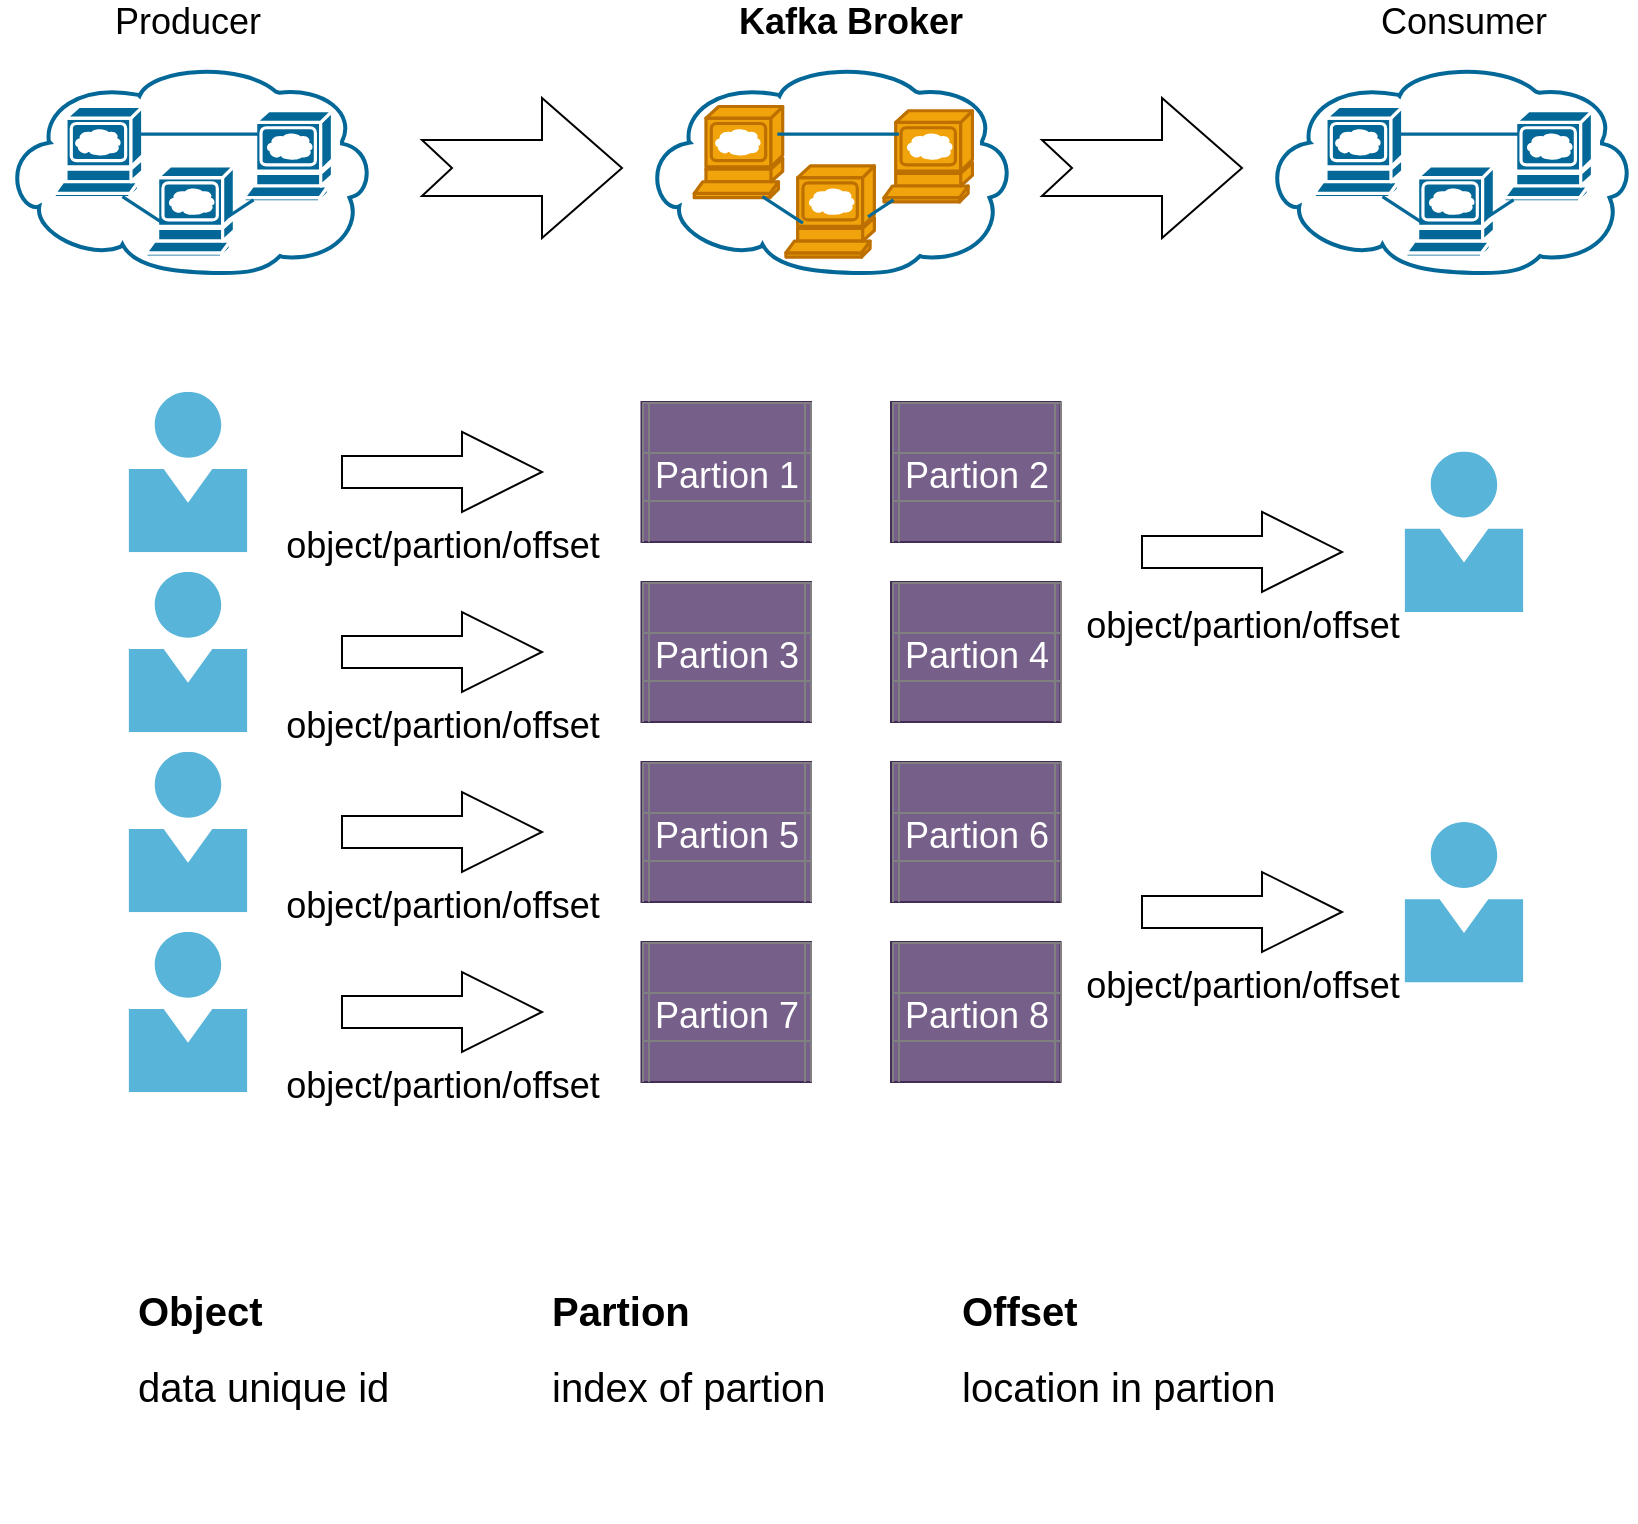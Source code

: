 <mxfile version="12.7.4" type="github">
  <diagram id="tnBvJNFLA8jh1FJiWvkt" name="Page-1">
    <mxGraphModel dx="1479" dy="761" grid="1" gridSize="10" guides="1" tooltips="1" connect="1" arrows="1" fold="1" page="1" pageScale="1" pageWidth="827" pageHeight="1169" math="0" shadow="0">
      <root>
        <mxCell id="0" />
        <mxCell id="1" parent="0" />
        <mxCell id="vn0pC_jQNNxU57VkF7Br-1" value="" style="shape=mxgraph.cisco.storage.web_cluster;html=1;dashed=0;fillColor=#036897;strokeColor=#ffffff;strokeWidth=2;verticalLabelPosition=bottom;verticalAlign=top" vertex="1" parent="1">
          <mxGeometry x="6" y="310" width="186" height="106" as="geometry" />
        </mxCell>
        <mxCell id="vn0pC_jQNNxU57VkF7Br-2" value="" style="shape=mxgraph.cisco.storage.web_cluster;html=1;dashed=0;fillColor=#f0a30a;strokeColor=#BD7000;strokeWidth=2;verticalLabelPosition=bottom;verticalAlign=top;fontColor=#ffffff;" vertex="1" parent="1">
          <mxGeometry x="326" y="310" width="186" height="106" as="geometry" />
        </mxCell>
        <mxCell id="vn0pC_jQNNxU57VkF7Br-3" value="" style="shape=mxgraph.cisco.storage.web_cluster;html=1;dashed=0;fillColor=#036897;strokeColor=#ffffff;strokeWidth=2;verticalLabelPosition=bottom;verticalAlign=top" vertex="1" parent="1">
          <mxGeometry x="636" y="310" width="186" height="106" as="geometry" />
        </mxCell>
        <mxCell id="vn0pC_jQNNxU57VkF7Br-41" value="Producer" style="text;html=1;strokeColor=none;fillColor=none;align=center;verticalAlign=middle;whiteSpace=wrap;rounded=0;fontSize=18;" vertex="1" parent="1">
          <mxGeometry x="59" y="280" width="80" height="20" as="geometry" />
        </mxCell>
        <mxCell id="vn0pC_jQNNxU57VkF7Br-48" value="&lt;b&gt;Kafka Broker&lt;/b&gt;" style="text;html=1;strokeColor=none;fillColor=none;align=center;verticalAlign=middle;whiteSpace=wrap;rounded=0;fontSize=18;" vertex="1" parent="1">
          <mxGeometry x="372" y="280" width="117" height="20" as="geometry" />
        </mxCell>
        <mxCell id="vn0pC_jQNNxU57VkF7Br-49" value="Consumer" style="text;html=1;strokeColor=none;fillColor=none;align=center;verticalAlign=middle;whiteSpace=wrap;rounded=0;fontSize=18;" vertex="1" parent="1">
          <mxGeometry x="697" y="280" width="80" height="20" as="geometry" />
        </mxCell>
        <mxCell id="vn0pC_jQNNxU57VkF7Br-51" value="" style="html=1;shadow=0;dashed=0;align=center;verticalAlign=middle;shape=mxgraph.arrows2.arrow;dy=0.6;dx=40;notch=15;fontSize=18;" vertex="1" parent="1">
          <mxGeometry x="216" y="328" width="100" height="70" as="geometry" />
        </mxCell>
        <mxCell id="vn0pC_jQNNxU57VkF7Br-52" value="" style="html=1;shadow=0;dashed=0;align=center;verticalAlign=middle;shape=mxgraph.arrows2.arrow;dy=0.6;dx=40;notch=15;fontSize=18;" vertex="1" parent="1">
          <mxGeometry x="526" y="328" width="100" height="70" as="geometry" />
        </mxCell>
        <mxCell id="vn0pC_jQNNxU57VkF7Br-56" value="&lt;table border=&quot;1&quot; width=&quot;100%&quot; style=&quot;width: 100% ; height: 100% ; border-collapse: collapse&quot;&gt;&lt;tbody&gt;&lt;tr&gt;&lt;td align=&quot;center&quot;&gt;&lt;br&gt;&lt;/td&gt;&lt;td align=&quot;center&quot;&gt;&lt;br&gt;&lt;/td&gt;&lt;td align=&quot;center&quot;&gt;&lt;br&gt;&lt;/td&gt;&lt;/tr&gt;&lt;tr&gt;&lt;td align=&quot;center&quot;&gt;&lt;br&gt;&lt;/td&gt;&lt;td align=&quot;center&quot;&gt;Partion 1&lt;/td&gt;&lt;td align=&quot;center&quot;&gt;&lt;br&gt;&lt;/td&gt;&lt;/tr&gt;&lt;tr&gt;&lt;td align=&quot;center&quot;&gt;&lt;br&gt;&lt;/td&gt;&lt;td align=&quot;center&quot;&gt;&lt;br&gt;&lt;/td&gt;&lt;td align=&quot;center&quot;&gt;&lt;br&gt;&lt;/td&gt;&lt;/tr&gt;&lt;/tbody&gt;&lt;/table&gt;" style="text;html=1;strokeColor=#432D57;fillColor=#76608a;overflow=fill;fontSize=18;fontColor=#ffffff;" vertex="1" parent="1">
          <mxGeometry x="325.75" y="480" width="84.75" height="70" as="geometry" />
        </mxCell>
        <mxCell id="vn0pC_jQNNxU57VkF7Br-60" value="&lt;table border=&quot;1&quot; width=&quot;100%&quot; style=&quot;width: 100% ; height: 100% ; border-collapse: collapse&quot;&gt;&lt;tbody&gt;&lt;tr&gt;&lt;td align=&quot;center&quot;&gt;&lt;br&gt;&lt;/td&gt;&lt;td align=&quot;center&quot;&gt;&lt;br&gt;&lt;/td&gt;&lt;td align=&quot;center&quot;&gt;&lt;br&gt;&lt;/td&gt;&lt;/tr&gt;&lt;tr&gt;&lt;td align=&quot;center&quot;&gt;&lt;br&gt;&lt;/td&gt;&lt;td align=&quot;center&quot;&gt;Partion 3&lt;/td&gt;&lt;td align=&quot;center&quot;&gt;&lt;br&gt;&lt;/td&gt;&lt;/tr&gt;&lt;tr&gt;&lt;td align=&quot;center&quot;&gt;&lt;br&gt;&lt;/td&gt;&lt;td align=&quot;center&quot;&gt;&lt;br&gt;&lt;/td&gt;&lt;td align=&quot;center&quot;&gt;&lt;br&gt;&lt;/td&gt;&lt;/tr&gt;&lt;/tbody&gt;&lt;/table&gt;" style="text;html=1;strokeColor=#432D57;fillColor=#76608a;overflow=fill;fontSize=18;fontColor=#ffffff;" vertex="1" parent="1">
          <mxGeometry x="325.75" y="570" width="84.75" height="70" as="geometry" />
        </mxCell>
        <mxCell id="vn0pC_jQNNxU57VkF7Br-61" value="&lt;table border=&quot;1&quot; width=&quot;100%&quot; style=&quot;width: 100% ; height: 100% ; border-collapse: collapse&quot;&gt;&lt;tbody&gt;&lt;tr&gt;&lt;td align=&quot;center&quot;&gt;&lt;br&gt;&lt;/td&gt;&lt;td align=&quot;center&quot;&gt;&lt;br&gt;&lt;/td&gt;&lt;td align=&quot;center&quot;&gt;&lt;br&gt;&lt;/td&gt;&lt;/tr&gt;&lt;tr&gt;&lt;td align=&quot;center&quot;&gt;&lt;br&gt;&lt;/td&gt;&lt;td align=&quot;center&quot;&gt;Partion 5&lt;/td&gt;&lt;td align=&quot;center&quot;&gt;&lt;br&gt;&lt;/td&gt;&lt;/tr&gt;&lt;tr&gt;&lt;td align=&quot;center&quot;&gt;&lt;br&gt;&lt;/td&gt;&lt;td align=&quot;center&quot;&gt;&lt;br&gt;&lt;/td&gt;&lt;td align=&quot;center&quot;&gt;&lt;br&gt;&lt;/td&gt;&lt;/tr&gt;&lt;/tbody&gt;&lt;/table&gt;" style="text;html=1;strokeColor=#432D57;fillColor=#76608a;overflow=fill;fontSize=18;fontColor=#ffffff;" vertex="1" parent="1">
          <mxGeometry x="325.75" y="660" width="84.75" height="70" as="geometry" />
        </mxCell>
        <mxCell id="vn0pC_jQNNxU57VkF7Br-62" value="&lt;table border=&quot;1&quot; width=&quot;100%&quot; style=&quot;width: 100% ; height: 100% ; border-collapse: collapse&quot;&gt;&lt;tbody&gt;&lt;tr&gt;&lt;td align=&quot;center&quot;&gt;&lt;br&gt;&lt;/td&gt;&lt;td align=&quot;center&quot;&gt;&lt;br&gt;&lt;/td&gt;&lt;td align=&quot;center&quot;&gt;&lt;br&gt;&lt;/td&gt;&lt;/tr&gt;&lt;tr&gt;&lt;td align=&quot;center&quot;&gt;&lt;br&gt;&lt;/td&gt;&lt;td align=&quot;center&quot;&gt;Partion 7&lt;/td&gt;&lt;td align=&quot;center&quot;&gt;&lt;br&gt;&lt;/td&gt;&lt;/tr&gt;&lt;tr&gt;&lt;td align=&quot;center&quot;&gt;&lt;br&gt;&lt;/td&gt;&lt;td align=&quot;center&quot;&gt;&lt;br&gt;&lt;/td&gt;&lt;td align=&quot;center&quot;&gt;&lt;br&gt;&lt;/td&gt;&lt;/tr&gt;&lt;/tbody&gt;&lt;/table&gt;" style="text;html=1;strokeColor=#432D57;fillColor=#76608a;overflow=fill;fontSize=18;fontColor=#ffffff;" vertex="1" parent="1">
          <mxGeometry x="325.75" y="750" width="84.75" height="70" as="geometry" />
        </mxCell>
        <mxCell id="vn0pC_jQNNxU57VkF7Br-63" value="&lt;table border=&quot;1&quot; width=&quot;100%&quot; style=&quot;width: 100% ; height: 100% ; border-collapse: collapse&quot;&gt;&lt;tbody&gt;&lt;tr&gt;&lt;td align=&quot;center&quot;&gt;&lt;br&gt;&lt;/td&gt;&lt;td align=&quot;center&quot;&gt;&lt;br&gt;&lt;/td&gt;&lt;td align=&quot;center&quot;&gt;&lt;br&gt;&lt;/td&gt;&lt;/tr&gt;&lt;tr&gt;&lt;td align=&quot;center&quot;&gt;&lt;br&gt;&lt;/td&gt;&lt;td align=&quot;center&quot;&gt;Partion 2&lt;/td&gt;&lt;td align=&quot;center&quot;&gt;&lt;br&gt;&lt;/td&gt;&lt;/tr&gt;&lt;tr&gt;&lt;td align=&quot;center&quot;&gt;&lt;br&gt;&lt;/td&gt;&lt;td align=&quot;center&quot;&gt;&lt;br&gt;&lt;/td&gt;&lt;td align=&quot;center&quot;&gt;&lt;br&gt;&lt;/td&gt;&lt;/tr&gt;&lt;/tbody&gt;&lt;/table&gt;" style="text;html=1;strokeColor=#432D57;fillColor=#76608a;overflow=fill;fontSize=18;fontColor=#ffffff;" vertex="1" parent="1">
          <mxGeometry x="450.5" y="480" width="84.75" height="70" as="geometry" />
        </mxCell>
        <mxCell id="vn0pC_jQNNxU57VkF7Br-64" value="&lt;table border=&quot;1&quot; width=&quot;100%&quot; style=&quot;width: 100% ; height: 100% ; border-collapse: collapse&quot;&gt;&lt;tbody&gt;&lt;tr&gt;&lt;td align=&quot;center&quot;&gt;&lt;br&gt;&lt;/td&gt;&lt;td align=&quot;center&quot;&gt;&lt;br&gt;&lt;/td&gt;&lt;td align=&quot;center&quot;&gt;&lt;br&gt;&lt;/td&gt;&lt;/tr&gt;&lt;tr&gt;&lt;td align=&quot;center&quot;&gt;&lt;br&gt;&lt;/td&gt;&lt;td align=&quot;center&quot;&gt;Partion 4&lt;/td&gt;&lt;td align=&quot;center&quot;&gt;&lt;br&gt;&lt;/td&gt;&lt;/tr&gt;&lt;tr&gt;&lt;td align=&quot;center&quot;&gt;&lt;br&gt;&lt;/td&gt;&lt;td align=&quot;center&quot;&gt;&lt;br&gt;&lt;/td&gt;&lt;td align=&quot;center&quot;&gt;&lt;br&gt;&lt;/td&gt;&lt;/tr&gt;&lt;/tbody&gt;&lt;/table&gt;" style="text;html=1;strokeColor=#432D57;fillColor=#76608a;overflow=fill;fontSize=18;fontColor=#ffffff;" vertex="1" parent="1">
          <mxGeometry x="450.5" y="570" width="84.75" height="70" as="geometry" />
        </mxCell>
        <mxCell id="vn0pC_jQNNxU57VkF7Br-65" value="&lt;table border=&quot;1&quot; width=&quot;100%&quot; style=&quot;width: 100% ; height: 100% ; border-collapse: collapse&quot;&gt;&lt;tbody&gt;&lt;tr&gt;&lt;td align=&quot;center&quot;&gt;&lt;br&gt;&lt;/td&gt;&lt;td align=&quot;center&quot;&gt;&lt;br&gt;&lt;/td&gt;&lt;td align=&quot;center&quot;&gt;&lt;br&gt;&lt;/td&gt;&lt;/tr&gt;&lt;tr&gt;&lt;td align=&quot;center&quot;&gt;&lt;br&gt;&lt;/td&gt;&lt;td align=&quot;center&quot;&gt;Partion 6&lt;/td&gt;&lt;td align=&quot;center&quot;&gt;&lt;br&gt;&lt;/td&gt;&lt;/tr&gt;&lt;tr&gt;&lt;td align=&quot;center&quot;&gt;&lt;br&gt;&lt;/td&gt;&lt;td align=&quot;center&quot;&gt;&lt;br&gt;&lt;/td&gt;&lt;td align=&quot;center&quot;&gt;&lt;br&gt;&lt;/td&gt;&lt;/tr&gt;&lt;/tbody&gt;&lt;/table&gt;" style="text;html=1;strokeColor=#432D57;fillColor=#76608a;overflow=fill;fontSize=18;fontColor=#ffffff;" vertex="1" parent="1">
          <mxGeometry x="450.5" y="660" width="84.75" height="70" as="geometry" />
        </mxCell>
        <mxCell id="vn0pC_jQNNxU57VkF7Br-66" value="&lt;table border=&quot;1&quot; width=&quot;100%&quot; style=&quot;width: 100% ; height: 100% ; border-collapse: collapse&quot;&gt;&lt;tbody&gt;&lt;tr&gt;&lt;td align=&quot;center&quot;&gt;&lt;br&gt;&lt;/td&gt;&lt;td align=&quot;center&quot;&gt;&lt;br&gt;&lt;/td&gt;&lt;td align=&quot;center&quot;&gt;&lt;br&gt;&lt;/td&gt;&lt;/tr&gt;&lt;tr&gt;&lt;td align=&quot;center&quot;&gt;&lt;br&gt;&lt;/td&gt;&lt;td align=&quot;center&quot;&gt;Partion 8&lt;/td&gt;&lt;td align=&quot;center&quot;&gt;&lt;br&gt;&lt;/td&gt;&lt;/tr&gt;&lt;tr&gt;&lt;td align=&quot;center&quot;&gt;&lt;br&gt;&lt;/td&gt;&lt;td align=&quot;center&quot;&gt;&lt;br&gt;&lt;/td&gt;&lt;td align=&quot;center&quot;&gt;&lt;br&gt;&lt;/td&gt;&lt;/tr&gt;&lt;/tbody&gt;&lt;/table&gt;" style="text;html=1;strokeColor=#432D57;fillColor=#76608a;overflow=fill;fontSize=18;fontColor=#ffffff;" vertex="1" parent="1">
          <mxGeometry x="450.5" y="750" width="84.75" height="70" as="geometry" />
        </mxCell>
        <mxCell id="vn0pC_jQNNxU57VkF7Br-67" value="" style="aspect=fixed;html=1;points=[];align=center;image;fontSize=12;image=img/lib/mscae/Person.svg;" vertex="1" parent="1">
          <mxGeometry x="69.32" y="474.89" width="59.35" height="80.21" as="geometry" />
        </mxCell>
        <mxCell id="vn0pC_jQNNxU57VkF7Br-71" value="object/partion/offset" style="verticalLabelPosition=bottom;verticalAlign=top;html=1;strokeWidth=1;shape=mxgraph.arrows2.arrow;dy=0.6;dx=40;notch=0;fontSize=18;" vertex="1" parent="1">
          <mxGeometry x="176" y="494.99" width="100" height="40" as="geometry" />
        </mxCell>
        <mxCell id="vn0pC_jQNNxU57VkF7Br-76" value="" style="aspect=fixed;html=1;points=[];align=center;image;fontSize=12;image=img/lib/mscae/Person.svg;" vertex="1" parent="1">
          <mxGeometry x="69.32" y="564.89" width="59.35" height="80.21" as="geometry" />
        </mxCell>
        <mxCell id="vn0pC_jQNNxU57VkF7Br-77" value="" style="aspect=fixed;html=1;points=[];align=center;image;fontSize=12;image=img/lib/mscae/Person.svg;" vertex="1" parent="1">
          <mxGeometry x="69.32" y="654.89" width="59.35" height="80.21" as="geometry" />
        </mxCell>
        <mxCell id="vn0pC_jQNNxU57VkF7Br-78" value="" style="aspect=fixed;html=1;points=[];align=center;image;fontSize=12;image=img/lib/mscae/Person.svg;" vertex="1" parent="1">
          <mxGeometry x="69.32" y="744.89" width="59.35" height="80.21" as="geometry" />
        </mxCell>
        <mxCell id="vn0pC_jQNNxU57VkF7Br-79" value="object/partion/offset" style="verticalLabelPosition=bottom;verticalAlign=top;html=1;strokeWidth=1;shape=mxgraph.arrows2.arrow;dy=0.6;dx=40;notch=0;fontSize=18;" vertex="1" parent="1">
          <mxGeometry x="176" y="585" width="100" height="40" as="geometry" />
        </mxCell>
        <mxCell id="vn0pC_jQNNxU57VkF7Br-80" value="object/partion/offset" style="verticalLabelPosition=bottom;verticalAlign=top;html=1;strokeWidth=1;shape=mxgraph.arrows2.arrow;dy=0.6;dx=40;notch=0;fontSize=18;" vertex="1" parent="1">
          <mxGeometry x="176" y="675" width="100" height="40" as="geometry" />
        </mxCell>
        <mxCell id="vn0pC_jQNNxU57VkF7Br-81" value="object/partion/offset" style="verticalLabelPosition=bottom;verticalAlign=top;html=1;strokeWidth=1;shape=mxgraph.arrows2.arrow;dy=0.6;dx=40;notch=0;fontSize=18;" vertex="1" parent="1">
          <mxGeometry x="176" y="765" width="100" height="40" as="geometry" />
        </mxCell>
        <mxCell id="vn0pC_jQNNxU57VkF7Br-82" value="" style="aspect=fixed;html=1;points=[];align=center;image;fontSize=12;image=img/lib/mscae/Person.svg;imageBackground=#ffffff;" vertex="1" parent="1">
          <mxGeometry x="707.32" y="504.79" width="59.35" height="80.21" as="geometry" />
        </mxCell>
        <mxCell id="vn0pC_jQNNxU57VkF7Br-83" value="" style="aspect=fixed;html=1;points=[];align=center;image;fontSize=12;image=img/lib/mscae/Person.svg;" vertex="1" parent="1">
          <mxGeometry x="707.32" y="690" width="59.35" height="80.21" as="geometry" />
        </mxCell>
        <mxCell id="vn0pC_jQNNxU57VkF7Br-86" value="object/partion/offset" style="verticalLabelPosition=bottom;verticalAlign=top;html=1;strokeWidth=1;shape=mxgraph.arrows2.arrow;dy=0.6;dx=40;notch=0;fontSize=18;" vertex="1" parent="1">
          <mxGeometry x="576" y="534.99" width="100" height="40" as="geometry" />
        </mxCell>
        <mxCell id="vn0pC_jQNNxU57VkF7Br-87" value="object/partion/offset" style="verticalLabelPosition=bottom;verticalAlign=top;html=1;strokeWidth=1;shape=mxgraph.arrows2.arrow;dy=0.6;dx=40;notch=0;fontSize=18;" vertex="1" parent="1">
          <mxGeometry x="576" y="715" width="100" height="40" as="geometry" />
        </mxCell>
        <mxCell id="vn0pC_jQNNxU57VkF7Br-90" value="&lt;h1 style=&quot;font-size: 20px&quot;&gt;&lt;font style=&quot;font-size: 20px&quot;&gt;Object&lt;/font&gt;&lt;/h1&gt;&lt;div style=&quot;font-size: 20px&quot;&gt;&lt;font style=&quot;font-size: 20px&quot;&gt;data unique id&lt;/font&gt;&lt;/div&gt;" style="text;html=1;strokeColor=none;fillColor=none;spacing=5;spacingTop=-20;whiteSpace=wrap;overflow=hidden;rounded=0;fontSize=18;" vertex="1" parent="1">
          <mxGeometry x="69.32" y="920" width="190" height="120" as="geometry" />
        </mxCell>
        <mxCell id="vn0pC_jQNNxU57VkF7Br-92" value="&lt;h1 style=&quot;font-size: 20px&quot;&gt;&lt;font style=&quot;font-size: 20px&quot;&gt;Partion&lt;/font&gt;&lt;/h1&gt;&lt;div style=&quot;font-size: 20px&quot;&gt;&lt;font style=&quot;font-size: 20px&quot;&gt;index of partion&lt;/font&gt;&lt;/div&gt;" style="text;html=1;strokeColor=none;fillColor=none;spacing=5;spacingTop=-20;whiteSpace=wrap;overflow=hidden;rounded=0;fontSize=18;" vertex="1" parent="1">
          <mxGeometry x="276" y="920" width="190" height="120" as="geometry" />
        </mxCell>
        <mxCell id="vn0pC_jQNNxU57VkF7Br-93" value="&lt;h1 style=&quot;font-size: 20px&quot;&gt;&lt;font style=&quot;font-size: 20px&quot;&gt;Offset&lt;/font&gt;&lt;/h1&gt;&lt;div style=&quot;font-size: 20px&quot;&gt;&lt;font style=&quot;font-size: 20px&quot;&gt;location in partion&lt;/font&gt;&lt;/div&gt;" style="text;html=1;strokeColor=none;fillColor=none;spacing=5;spacingTop=-20;whiteSpace=wrap;overflow=hidden;rounded=0;fontSize=18;" vertex="1" parent="1">
          <mxGeometry x="481" y="920" width="190" height="120" as="geometry" />
        </mxCell>
      </root>
    </mxGraphModel>
  </diagram>
</mxfile>
